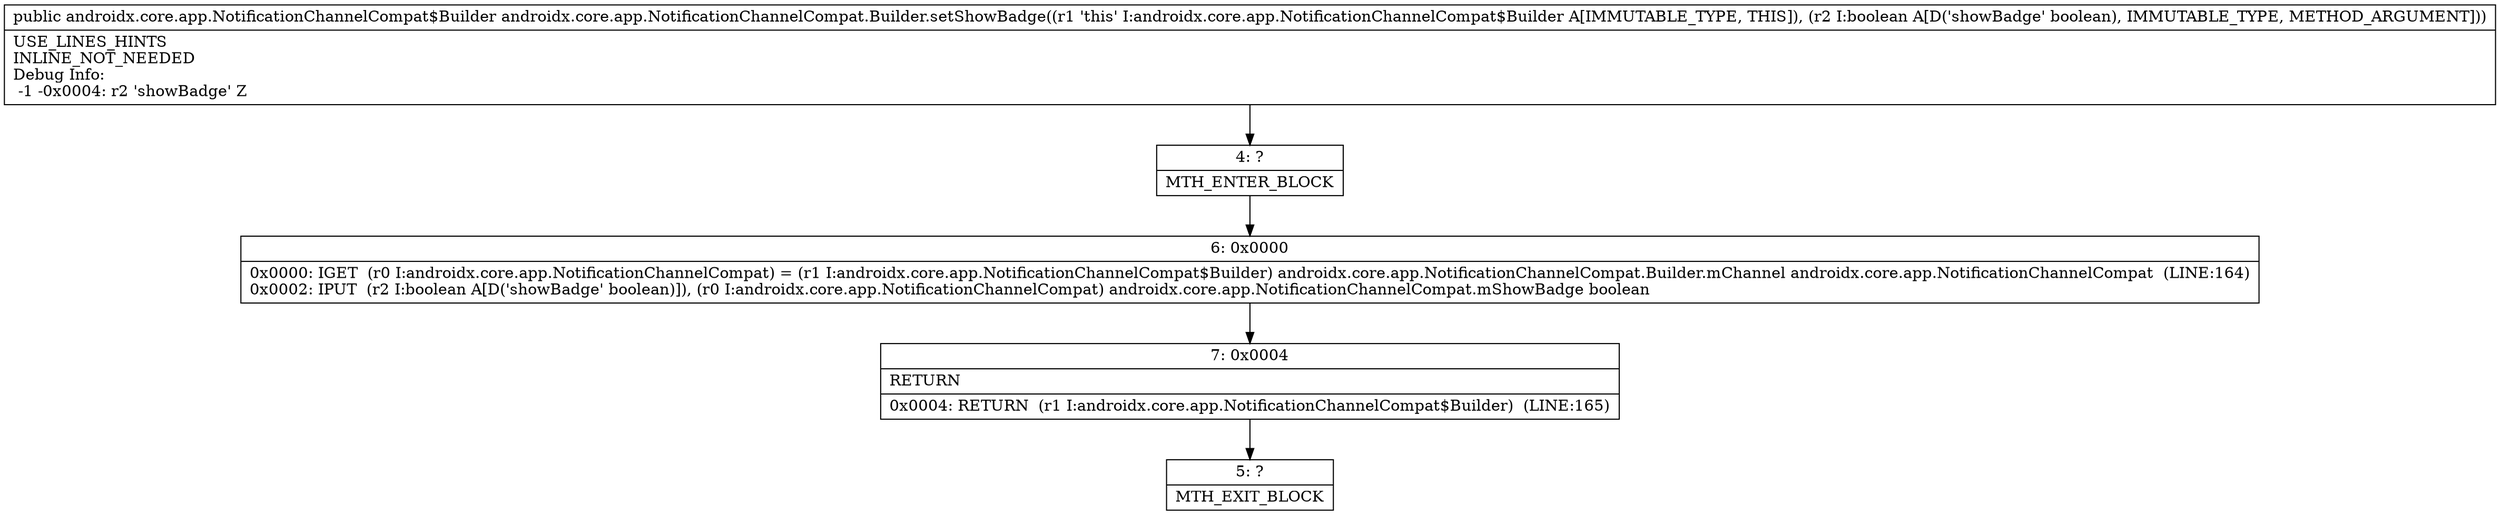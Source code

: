 digraph "CFG forandroidx.core.app.NotificationChannelCompat.Builder.setShowBadge(Z)Landroidx\/core\/app\/NotificationChannelCompat$Builder;" {
Node_4 [shape=record,label="{4\:\ ?|MTH_ENTER_BLOCK\l}"];
Node_6 [shape=record,label="{6\:\ 0x0000|0x0000: IGET  (r0 I:androidx.core.app.NotificationChannelCompat) = (r1 I:androidx.core.app.NotificationChannelCompat$Builder) androidx.core.app.NotificationChannelCompat.Builder.mChannel androidx.core.app.NotificationChannelCompat  (LINE:164)\l0x0002: IPUT  (r2 I:boolean A[D('showBadge' boolean)]), (r0 I:androidx.core.app.NotificationChannelCompat) androidx.core.app.NotificationChannelCompat.mShowBadge boolean \l}"];
Node_7 [shape=record,label="{7\:\ 0x0004|RETURN\l|0x0004: RETURN  (r1 I:androidx.core.app.NotificationChannelCompat$Builder)  (LINE:165)\l}"];
Node_5 [shape=record,label="{5\:\ ?|MTH_EXIT_BLOCK\l}"];
MethodNode[shape=record,label="{public androidx.core.app.NotificationChannelCompat$Builder androidx.core.app.NotificationChannelCompat.Builder.setShowBadge((r1 'this' I:androidx.core.app.NotificationChannelCompat$Builder A[IMMUTABLE_TYPE, THIS]), (r2 I:boolean A[D('showBadge' boolean), IMMUTABLE_TYPE, METHOD_ARGUMENT]))  | USE_LINES_HINTS\lINLINE_NOT_NEEDED\lDebug Info:\l  \-1 \-0x0004: r2 'showBadge' Z\l}"];
MethodNode -> Node_4;Node_4 -> Node_6;
Node_6 -> Node_7;
Node_7 -> Node_5;
}

